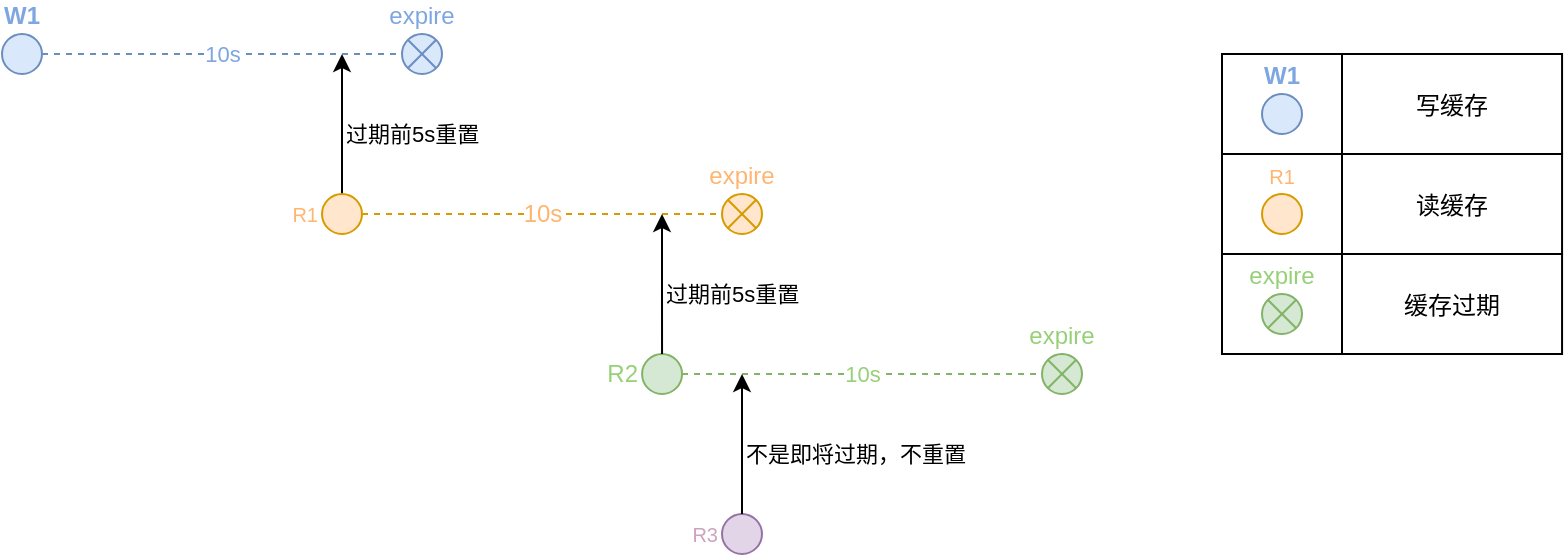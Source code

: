 <mxfile version="17.1.2" type="github">
  <diagram name="Page-1" id="bd83a815-5ea8-2e97-e5ec-87c9f400f2fa">
    <mxGraphModel dx="948" dy="529" grid="1" gridSize="10" guides="1" tooltips="1" connect="1" arrows="1" fold="1" page="1" pageScale="1.5" pageWidth="1169" pageHeight="826" background="none" math="0" shadow="0">
      <root>
        <mxCell id="0" style=";html=1;" />
        <mxCell id="1" style=";html=1;" parent="0" />
        <mxCell id="F4GWBupZAmnBH1ptHHpH-3" value="" style="whiteSpace=wrap;html=1;rounded=0;shadow=0;strokeWidth=1;fontSize=14" parent="1" vertex="1">
          <mxGeometry x="640" y="180" width="60" height="50" as="geometry" />
        </mxCell>
        <mxCell id="F4GWBupZAmnBH1ptHHpH-4" value="&lt;span style=&quot;font-size: 12px&quot;&gt;缓存过期&lt;/span&gt;" style="whiteSpace=wrap;html=1;rounded=0;shadow=0;strokeWidth=1;fontSize=14" parent="1" vertex="1">
          <mxGeometry x="700" y="180" width="110.03" height="50" as="geometry" />
        </mxCell>
        <mxCell id="F4GWBupZAmnBH1ptHHpH-5" value="" style="whiteSpace=wrap;html=1;rounded=0;shadow=0;strokeWidth=1;fontSize=14" parent="1" vertex="1">
          <mxGeometry x="640" y="130" width="60" height="50" as="geometry" />
        </mxCell>
        <mxCell id="F4GWBupZAmnBH1ptHHpH-6" value="&lt;span style=&quot;font-size: 12px&quot;&gt;读缓存&lt;/span&gt;" style="whiteSpace=wrap;html=1;rounded=0;shadow=0;strokeWidth=1;fontSize=14" parent="1" vertex="1">
          <mxGeometry x="700" y="130" width="110.03" height="50" as="geometry" />
        </mxCell>
        <mxCell id="F4GWBupZAmnBH1ptHHpH-7" value="" style="whiteSpace=wrap;html=1;rounded=0;shadow=0;strokeWidth=1;fontSize=14" parent="1" vertex="1">
          <mxGeometry x="640" y="80" width="60" height="50" as="geometry" />
        </mxCell>
        <mxCell id="F4GWBupZAmnBH1ptHHpH-8" value="&lt;span style=&quot;font-size: 12px&quot;&gt;写缓存&lt;/span&gt;" style="whiteSpace=wrap;html=1;rounded=0;shadow=0;strokeWidth=1;fontSize=14" parent="1" vertex="1">
          <mxGeometry x="700" y="80" width="110.03" height="50" as="geometry" />
        </mxCell>
        <mxCell id="F4GWBupZAmnBH1ptHHpH-10" value="W1" style="ellipse;whiteSpace=wrap;html=1;aspect=fixed;fillColor=#dae8fc;strokeColor=#6c8ebf;fontStyle=1;labelPosition=center;verticalLabelPosition=top;align=center;verticalAlign=bottom;fontColor=#7EA6E0;" parent="1" vertex="1">
          <mxGeometry x="30" y="70" width="20" height="20" as="geometry" />
        </mxCell>
        <mxCell id="F4GWBupZAmnBH1ptHHpH-11" value="R2" style="ellipse;whiteSpace=wrap;html=1;aspect=fixed;fillColor=#d5e8d4;strokeColor=#82b366;labelPosition=left;verticalLabelPosition=middle;align=right;verticalAlign=middle;fontColor=#97D077;" parent="1" vertex="1">
          <mxGeometry x="350.03" y="230" width="20" height="20" as="geometry" />
        </mxCell>
        <mxCell id="ReeqnjHQ_uF5xdGVmOLj-5" value="" style="edgeStyle=orthogonalEdgeStyle;rounded=0;orthogonalLoop=1;jettySize=auto;html=1;" edge="1" parent="1" source="F4GWBupZAmnBH1ptHHpH-14">
          <mxGeometry relative="1" as="geometry">
            <mxPoint x="200" y="80" as="targetPoint" />
          </mxGeometry>
        </mxCell>
        <mxCell id="ReeqnjHQ_uF5xdGVmOLj-6" value="过期前5s重置" style="edgeLabel;html=1;align=left;verticalAlign=middle;resizable=0;points=[];labelPosition=right;verticalLabelPosition=middle;" vertex="1" connectable="0" parent="ReeqnjHQ_uF5xdGVmOLj-5">
          <mxGeometry x="-0.278" y="-1" relative="1" as="geometry">
            <mxPoint x="-1" y="-5" as="offset" />
          </mxGeometry>
        </mxCell>
        <mxCell id="F4GWBupZAmnBH1ptHHpH-14" value="R1" style="ellipse;whiteSpace=wrap;html=1;aspect=fixed;fontSize=10;labelPosition=left;verticalLabelPosition=middle;align=right;verticalAlign=middle;fillColor=#ffe6cc;strokeColor=#d79b00;fontColor=#FFB570;" parent="1" vertex="1">
          <mxGeometry x="190.0" y="150" width="20" height="20" as="geometry" />
        </mxCell>
        <mxCell id="F4GWBupZAmnBH1ptHHpH-17" value="expire" style="shape=sumEllipse;perimeter=ellipsePerimeter;whiteSpace=wrap;html=1;backgroundOutline=1;labelPosition=center;verticalLabelPosition=top;align=center;verticalAlign=bottom;fillColor=#dae8fc;strokeColor=#6c8ebf;fontColor=#7EA6E0;" parent="1" vertex="1">
          <mxGeometry x="230.0" y="70" width="20" height="20" as="geometry" />
        </mxCell>
        <mxCell id="F4GWBupZAmnBH1ptHHpH-18" value="" style="endArrow=none;dashed=1;html=1;fillColor=#dae8fc;strokeColor=#6c8ebf;labelPosition=center;verticalLabelPosition=top;align=center;verticalAlign=bottom;fontSize=6;startArrow=none;exitX=1;exitY=0.5;exitDx=0;exitDy=0;" parent="1" source="F4GWBupZAmnBH1ptHHpH-10" target="F4GWBupZAmnBH1ptHHpH-17" edge="1">
          <mxGeometry width="50" height="50" relative="1" as="geometry">
            <mxPoint x="109" y="80" as="sourcePoint" />
            <mxPoint x="640" y="80" as="targetPoint" />
            <Array as="points" />
          </mxGeometry>
        </mxCell>
        <mxCell id="ReeqnjHQ_uF5xdGVmOLj-1" value="10s" style="edgeLabel;html=1;align=center;verticalAlign=middle;resizable=0;points=[];fontColor=#7EA6E0;" vertex="1" connectable="0" parent="F4GWBupZAmnBH1ptHHpH-18">
          <mxGeometry x="0.122" relative="1" as="geometry">
            <mxPoint x="-11" as="offset" />
          </mxGeometry>
        </mxCell>
        <mxCell id="F4GWBupZAmnBH1ptHHpH-20" value="10s" style="edgeStyle=orthogonalEdgeStyle;rounded=1;orthogonalLoop=1;jettySize=auto;html=1;dashed=1;endArrow=none;endFill=0;fillColor=#d5e8d4;strokeColor=#82b366;startArrow=none;exitX=1;exitY=0.5;exitDx=0;exitDy=0;fontColor=#97D077;" parent="1" source="F4GWBupZAmnBH1ptHHpH-11" target="F4GWBupZAmnBH1ptHHpH-24" edge="1">
          <mxGeometry relative="1" as="geometry">
            <mxPoint x="430" y="220" as="targetPoint" />
            <mxPoint x="374.03" y="230" as="sourcePoint" />
            <Array as="points">
              <mxPoint x="410.03" y="240" />
              <mxPoint x="410.03" y="240" />
            </Array>
          </mxGeometry>
        </mxCell>
        <mxCell id="F4GWBupZAmnBH1ptHHpH-24" value="expire" style="shape=sumEllipse;perimeter=ellipsePerimeter;whiteSpace=wrap;html=1;backgroundOutline=1;labelPosition=center;verticalLabelPosition=top;align=center;verticalAlign=bottom;fillColor=#d5e8d4;strokeColor=#82b366;fontColor=#97D077;" parent="1" vertex="1">
          <mxGeometry x="550" y="230" width="20" height="20" as="geometry" />
        </mxCell>
        <mxCell id="F4GWBupZAmnBH1ptHHpH-28" value="W1" style="ellipse;whiteSpace=wrap;html=1;aspect=fixed;fillColor=#dae8fc;strokeColor=#6c8ebf;fontStyle=1;labelPosition=center;verticalLabelPosition=top;align=center;verticalAlign=bottom;fontColor=#7EA6E0;" parent="1" vertex="1">
          <mxGeometry x="660" y="100" width="20" height="20" as="geometry" />
        </mxCell>
        <mxCell id="F4GWBupZAmnBH1ptHHpH-29" value="R1" style="ellipse;whiteSpace=wrap;html=1;aspect=fixed;fontSize=10;labelPosition=center;verticalLabelPosition=top;align=center;verticalAlign=bottom;fillColor=#ffe6cc;strokeColor=#d79b00;fontColor=#FFB570;" parent="1" vertex="1">
          <mxGeometry x="660" y="150" width="20" height="20" as="geometry" />
        </mxCell>
        <mxCell id="F4GWBupZAmnBH1ptHHpH-30" value="expire" style="shape=sumEllipse;perimeter=ellipsePerimeter;whiteSpace=wrap;html=1;backgroundOutline=1;labelPosition=center;verticalLabelPosition=top;align=center;verticalAlign=bottom;fillColor=#d5e8d4;strokeColor=#82b366;fontColor=#97D077;" parent="1" vertex="1">
          <mxGeometry x="660" y="200" width="20" height="20" as="geometry" />
        </mxCell>
        <mxCell id="ReeqnjHQ_uF5xdGVmOLj-2" value="expire" style="shape=sumEllipse;perimeter=ellipsePerimeter;whiteSpace=wrap;html=1;backgroundOutline=1;labelPosition=center;verticalLabelPosition=top;align=center;verticalAlign=bottom;fillColor=#ffe6cc;strokeColor=#d79b00;fontColor=#FFB570;" vertex="1" parent="1">
          <mxGeometry x="390" y="150" width="20" height="20" as="geometry" />
        </mxCell>
        <mxCell id="ReeqnjHQ_uF5xdGVmOLj-3" value="10s" style="edgeStyle=orthogonalEdgeStyle;rounded=1;orthogonalLoop=1;jettySize=auto;html=1;dashed=1;endArrow=none;endFill=0;fontSize=12;fontColor=#FFB570;fillColor=#ffe6cc;strokeColor=#d79b00;startArrow=none;exitX=1;exitY=0.5;exitDx=0;exitDy=0;" edge="1" parent="1" source="F4GWBupZAmnBH1ptHHpH-14" target="ReeqnjHQ_uF5xdGVmOLj-2">
          <mxGeometry relative="1" as="geometry">
            <mxPoint x="269" y="160" as="sourcePoint" />
            <mxPoint x="340" y="110" as="targetPoint" />
            <Array as="points" />
          </mxGeometry>
        </mxCell>
        <mxCell id="ReeqnjHQ_uF5xdGVmOLj-14" value="" style="edgeStyle=orthogonalEdgeStyle;rounded=0;orthogonalLoop=1;jettySize=auto;html=1;exitX=0.5;exitY=0;exitDx=0;exitDy=0;" edge="1" parent="1" source="F4GWBupZAmnBH1ptHHpH-11">
          <mxGeometry relative="1" as="geometry">
            <mxPoint x="370.03" y="230" as="sourcePoint" />
            <mxPoint x="360" y="160" as="targetPoint" />
          </mxGeometry>
        </mxCell>
        <mxCell id="ReeqnjHQ_uF5xdGVmOLj-15" value="过期前5s重置" style="edgeLabel;html=1;align=left;verticalAlign=middle;resizable=0;points=[];labelPosition=right;verticalLabelPosition=middle;" vertex="1" connectable="0" parent="ReeqnjHQ_uF5xdGVmOLj-14">
          <mxGeometry x="-0.278" y="-1" relative="1" as="geometry">
            <mxPoint x="-1" y="-5" as="offset" />
          </mxGeometry>
        </mxCell>
        <mxCell id="ReeqnjHQ_uF5xdGVmOLj-22" value="R3" style="ellipse;whiteSpace=wrap;html=1;aspect=fixed;fontSize=10;fillColor=#e1d5e7;strokeColor=#9673a6;labelPosition=left;verticalLabelPosition=middle;align=right;verticalAlign=middle;fontColor=#CDA2BE;" vertex="1" parent="1">
          <mxGeometry x="390" y="310" width="20" height="20" as="geometry" />
        </mxCell>
        <mxCell id="ReeqnjHQ_uF5xdGVmOLj-25" value="" style="edgeStyle=orthogonalEdgeStyle;rounded=0;orthogonalLoop=1;jettySize=auto;html=1;exitX=0.5;exitY=0;exitDx=0;exitDy=0;" edge="1" parent="1" source="ReeqnjHQ_uF5xdGVmOLj-22">
          <mxGeometry relative="1" as="geometry">
            <mxPoint x="370.03" y="240" as="sourcePoint" />
            <mxPoint x="400" y="240" as="targetPoint" />
          </mxGeometry>
        </mxCell>
        <mxCell id="ReeqnjHQ_uF5xdGVmOLj-26" value="不是即将过期，不重置" style="edgeLabel;html=1;align=left;verticalAlign=middle;resizable=0;points=[];labelPosition=right;verticalLabelPosition=middle;" vertex="1" connectable="0" parent="ReeqnjHQ_uF5xdGVmOLj-25">
          <mxGeometry x="-0.278" y="-1" relative="1" as="geometry">
            <mxPoint x="-1" y="-5" as="offset" />
          </mxGeometry>
        </mxCell>
      </root>
    </mxGraphModel>
  </diagram>
</mxfile>
